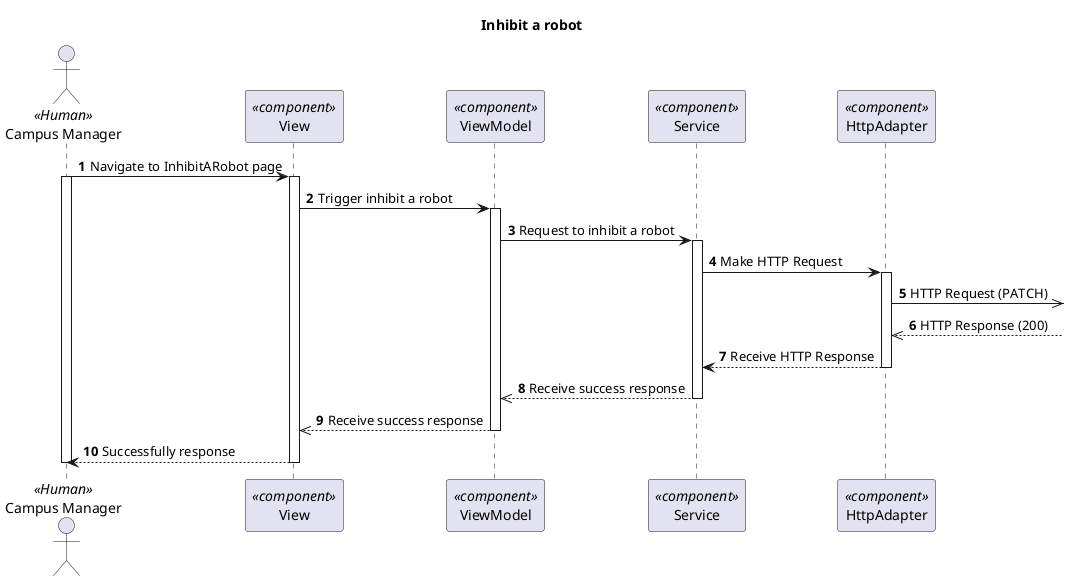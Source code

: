 @startuml Process View - Level 3 - Inhibit a robot

autonumber
skinparam packageStyle rect

title Inhibit a robot

actor "Campus Manager" as CM <<Human>>
participant "View" as view <<component>>
participant "ViewModel" as viewModel <<component>>
participant "Service" as service <<component>>
participant "HttpAdapter" as httpAdapter <<component>>

CM -> view : Navigate to InhibitARobot page
activate CM
activate view
view -> viewModel : Trigger inhibit a robot

activate viewModel
viewModel -> service : Request to inhibit a robot

activate service
service -> httpAdapter : Make HTTP Request
activate httpAdapter
httpAdapter ->> : HTTP Request (PATCH)
httpAdapter <<-- : HTTP Response (200)
httpAdapter --> service : Receive HTTP Response
deactivate httpAdapter

service -->> viewModel : Receive success response
deactivate service

viewModel -->> view : Receive success response
deactivate viewModel

view --> CM : Successfully response
deactivate view

deactivate CM
@enduml
